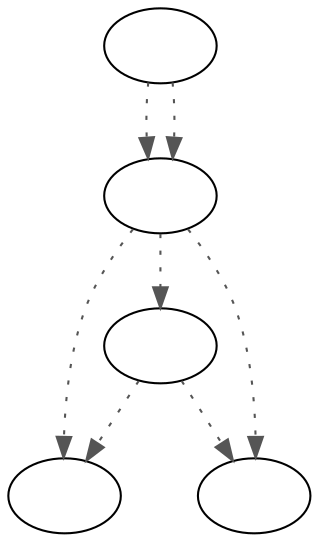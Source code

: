 digraph FIELDA {
  "start" [style=filled       fillcolor="#FFFFFF"       color="#000000"]
  "start" -> "use_p_proc" [style=dotted color="#555555"]
  "start" -> "use_p_proc" [style=dotted color="#555555"]
  "start" [label=""]
  "use_p_proc" [style=filled       fillcolor="#FFFFFF"       color="#000000"]
  "use_p_proc" -> "toggle_field" [style=dotted color="#555555"]
  "use_p_proc" -> "turn_field_off" [style=dotted color="#555555"]
  "use_p_proc" -> "turn_field_on" [style=dotted color="#555555"]
  "use_p_proc" [label=""]
  "turn_field_on" [style=filled       fillcolor="#FFFFFF"       color="#000000"]
  "turn_field_on" [label=""]
  "turn_field_off" [style=filled       fillcolor="#FFFFFF"       color="#000000"]
  "turn_field_off" [label=""]
  "toggle_field" [style=filled       fillcolor="#FFFFFF"       color="#000000"]
  "toggle_field" -> "turn_field_on" [style=dotted color="#555555"]
  "toggle_field" -> "turn_field_off" [style=dotted color="#555555"]
  "toggle_field" [label=""]
}